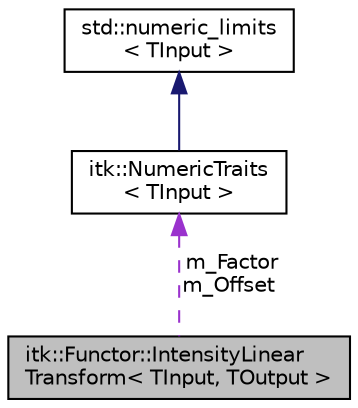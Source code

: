 digraph "itk::Functor::IntensityLinearTransform&lt; TInput, TOutput &gt;"
{
 // LATEX_PDF_SIZE
  edge [fontname="Helvetica",fontsize="10",labelfontname="Helvetica",labelfontsize="10"];
  node [fontname="Helvetica",fontsize="10",shape=record];
  Node1 [label="itk::Functor::IntensityLinear\lTransform\< TInput, TOutput \>",height=0.2,width=0.4,color="black", fillcolor="grey75", style="filled", fontcolor="black",tooltip=" "];
  Node2 -> Node1 [dir="back",color="darkorchid3",fontsize="10",style="dashed",label=" m_Factor\nm_Offset" ,fontname="Helvetica"];
  Node2 [label="itk::NumericTraits\l\< TInput \>",height=0.2,width=0.4,color="black", fillcolor="white", style="filled",URL="$classitk_1_1NumericTraits.html",tooltip=" "];
  Node3 -> Node2 [dir="back",color="midnightblue",fontsize="10",style="solid",fontname="Helvetica"];
  Node3 [label="std::numeric_limits\l\< TInput \>",height=0.2,width=0.4,color="black", fillcolor="white", style="filled",tooltip=" "];
}
